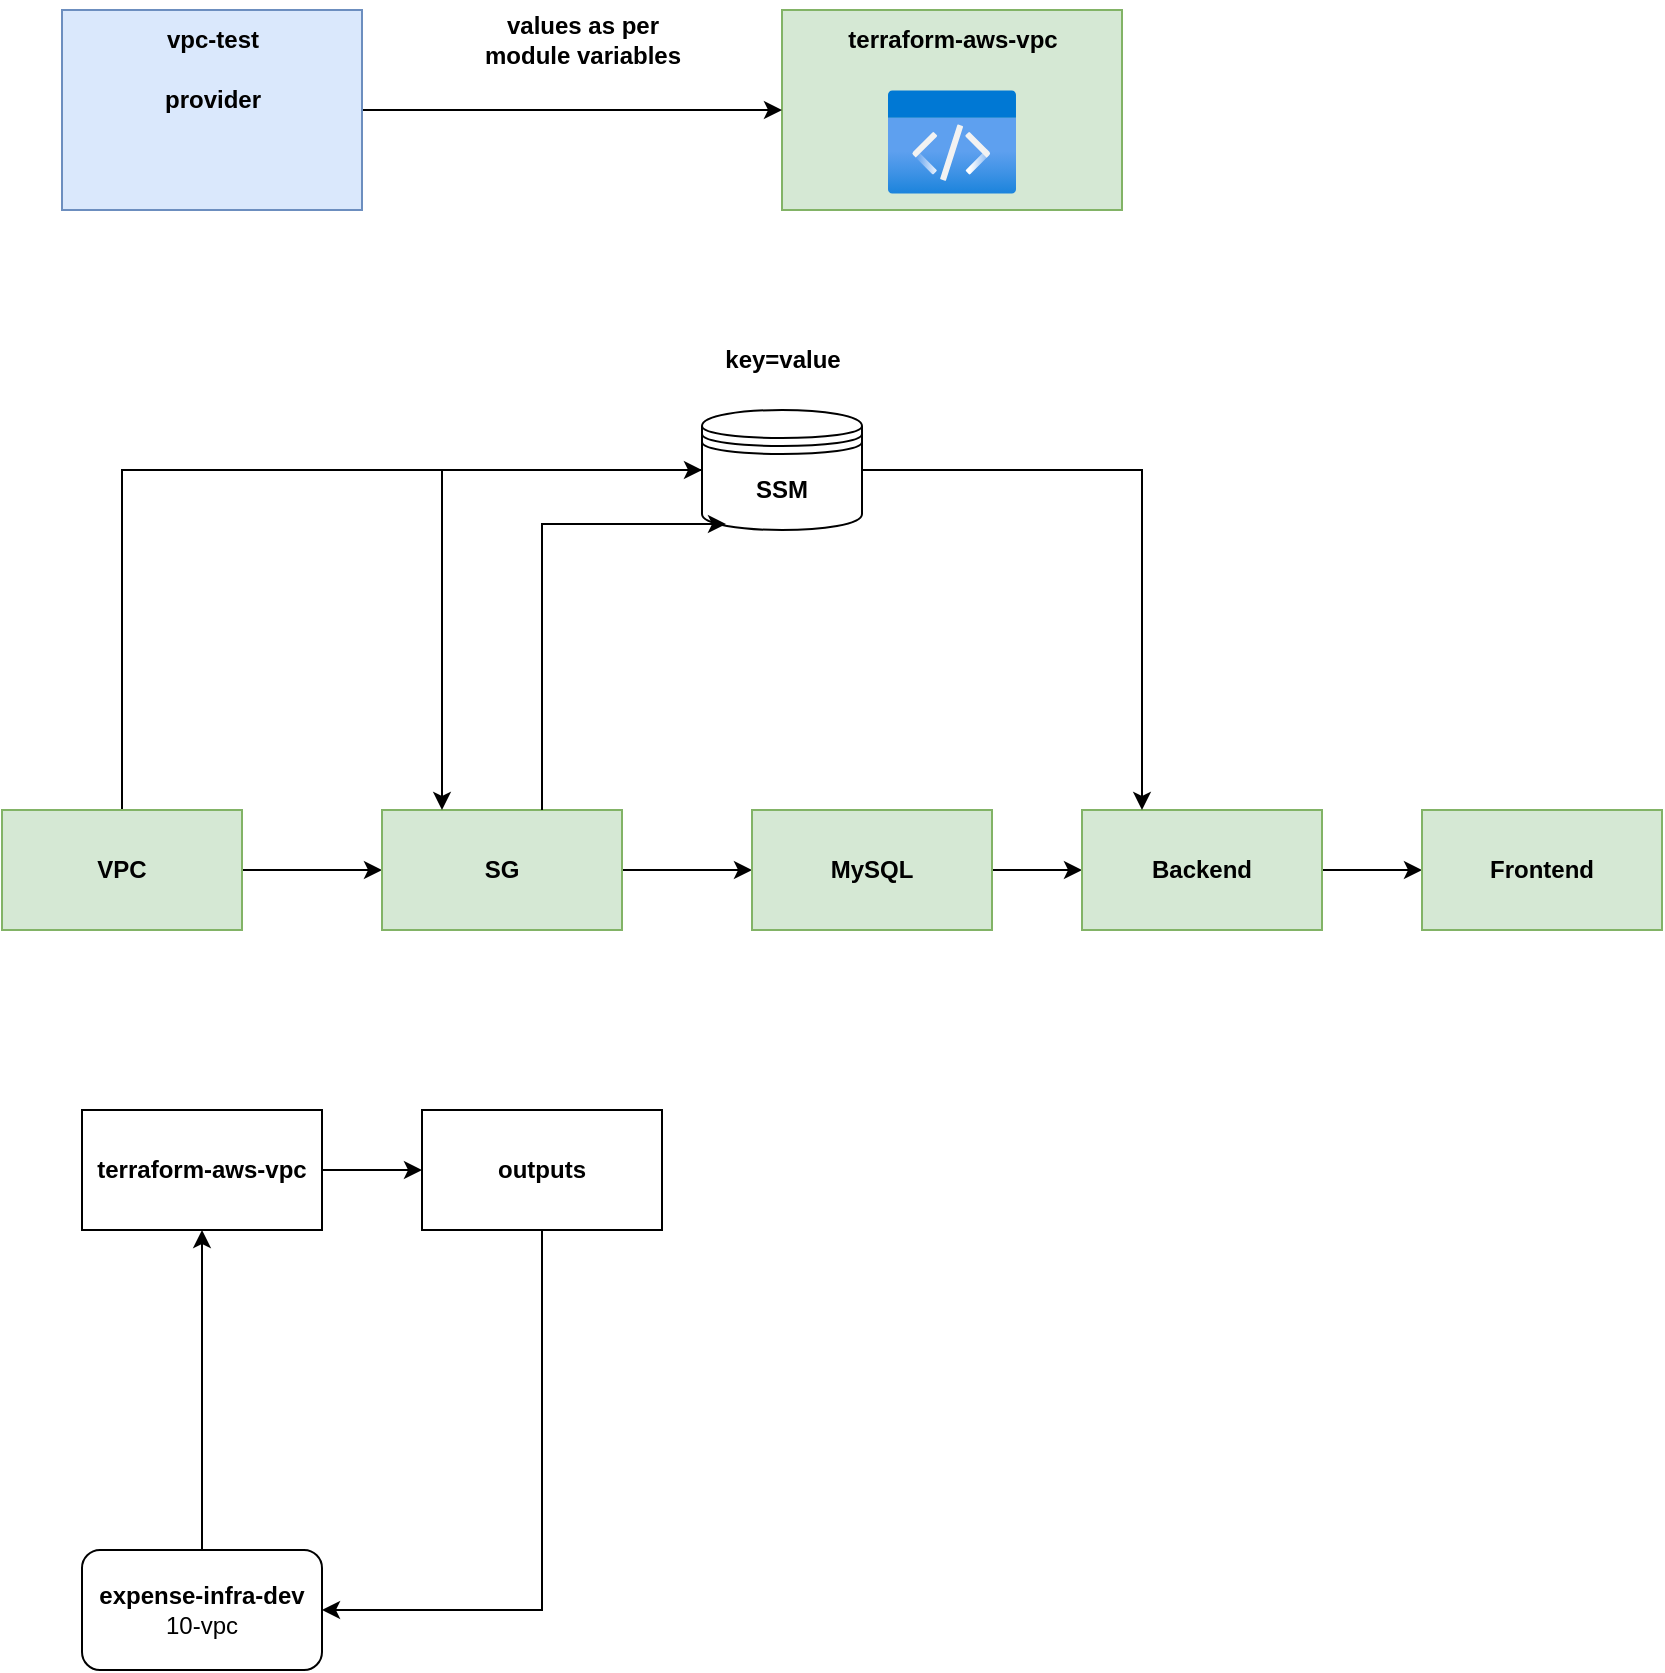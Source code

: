 <mxfile version="24.7.16">
  <diagram name="Page-1" id="vwVvwB6MJw4mS80bpFUi">
    <mxGraphModel dx="1050" dy="583" grid="1" gridSize="10" guides="1" tooltips="1" connect="1" arrows="1" fold="1" page="1" pageScale="1" pageWidth="850" pageHeight="1100" math="0" shadow="0">
      <root>
        <mxCell id="0" />
        <mxCell id="1" parent="0" />
        <mxCell id="cluTuejxcoWKLTqfI6Yy-1" value="" style="rounded=0;whiteSpace=wrap;html=1;fillColor=#d5e8d4;strokeColor=#82b366;" parent="1" vertex="1">
          <mxGeometry x="440" y="120" width="170" height="100" as="geometry" />
        </mxCell>
        <mxCell id="cluTuejxcoWKLTqfI6Yy-2" value="&lt;b&gt;terraform-aws-vpc&lt;/b&gt;" style="text;html=1;align=center;verticalAlign=middle;resizable=0;points=[];autosize=1;strokeColor=none;fillColor=none;" parent="1" vertex="1">
          <mxGeometry x="460" y="120" width="130" height="30" as="geometry" />
        </mxCell>
        <mxCell id="cluTuejxcoWKLTqfI6Yy-3" value="" style="image;aspect=fixed;html=1;points=[];align=center;fontSize=12;image=img/lib/azure2/general/Code.svg;" parent="1" vertex="1">
          <mxGeometry x="493" y="160" width="64" height="52" as="geometry" />
        </mxCell>
        <mxCell id="cluTuejxcoWKLTqfI6Yy-7" style="edgeStyle=orthogonalEdgeStyle;rounded=0;orthogonalLoop=1;jettySize=auto;html=1;entryX=0;entryY=0.5;entryDx=0;entryDy=0;" parent="1" source="cluTuejxcoWKLTqfI6Yy-4" target="cluTuejxcoWKLTqfI6Yy-1" edge="1">
          <mxGeometry relative="1" as="geometry" />
        </mxCell>
        <mxCell id="cluTuejxcoWKLTqfI6Yy-4" value="" style="rounded=0;whiteSpace=wrap;html=1;fillColor=#dae8fc;strokeColor=#6c8ebf;" parent="1" vertex="1">
          <mxGeometry x="80" y="120" width="150" height="100" as="geometry" />
        </mxCell>
        <mxCell id="cluTuejxcoWKLTqfI6Yy-5" value="&lt;b&gt;vpc-test&lt;/b&gt;" style="text;html=1;align=center;verticalAlign=middle;resizable=0;points=[];autosize=1;strokeColor=none;fillColor=none;" parent="1" vertex="1">
          <mxGeometry x="120" y="120" width="70" height="30" as="geometry" />
        </mxCell>
        <mxCell id="cluTuejxcoWKLTqfI6Yy-6" value="&lt;b&gt;provider&lt;/b&gt;" style="text;html=1;align=center;verticalAlign=middle;resizable=0;points=[];autosize=1;strokeColor=none;fillColor=none;" parent="1" vertex="1">
          <mxGeometry x="120" y="150" width="70" height="30" as="geometry" />
        </mxCell>
        <mxCell id="cluTuejxcoWKLTqfI6Yy-8" value="&lt;b&gt;values as per &lt;br&gt;module variables&lt;/b&gt;" style="text;html=1;align=center;verticalAlign=middle;resizable=0;points=[];autosize=1;strokeColor=none;fillColor=none;" parent="1" vertex="1">
          <mxGeometry x="280" y="115" width="120" height="40" as="geometry" />
        </mxCell>
        <mxCell id="nkfSFEd1xAgUXvjtX65e-4" style="edgeStyle=orthogonalEdgeStyle;rounded=0;orthogonalLoop=1;jettySize=auto;html=1;entryX=0;entryY=0.5;entryDx=0;entryDy=0;" edge="1" parent="1" source="nkfSFEd1xAgUXvjtX65e-1" target="nkfSFEd1xAgUXvjtX65e-2">
          <mxGeometry relative="1" as="geometry" />
        </mxCell>
        <mxCell id="nkfSFEd1xAgUXvjtX65e-11" style="edgeStyle=orthogonalEdgeStyle;rounded=0;orthogonalLoop=1;jettySize=auto;html=1;entryX=0;entryY=0.5;entryDx=0;entryDy=0;" edge="1" parent="1" source="nkfSFEd1xAgUXvjtX65e-1" target="nkfSFEd1xAgUXvjtX65e-10">
          <mxGeometry relative="1" as="geometry">
            <Array as="points">
              <mxPoint x="110" y="350" />
            </Array>
          </mxGeometry>
        </mxCell>
        <mxCell id="nkfSFEd1xAgUXvjtX65e-1" value="&lt;b&gt;VPC&lt;/b&gt;" style="rounded=0;whiteSpace=wrap;html=1;fillColor=#d5e8d4;strokeColor=#82b366;" vertex="1" parent="1">
          <mxGeometry x="50" y="520" width="120" height="60" as="geometry" />
        </mxCell>
        <mxCell id="nkfSFEd1xAgUXvjtX65e-5" style="edgeStyle=orthogonalEdgeStyle;rounded=0;orthogonalLoop=1;jettySize=auto;html=1;entryX=0;entryY=0.5;entryDx=0;entryDy=0;" edge="1" parent="1" source="nkfSFEd1xAgUXvjtX65e-2" target="nkfSFEd1xAgUXvjtX65e-3">
          <mxGeometry relative="1" as="geometry" />
        </mxCell>
        <mxCell id="nkfSFEd1xAgUXvjtX65e-2" value="&lt;b&gt;SG&lt;/b&gt;" style="rounded=0;whiteSpace=wrap;html=1;fillColor=#d5e8d4;strokeColor=#82b366;" vertex="1" parent="1">
          <mxGeometry x="240" y="520" width="120" height="60" as="geometry" />
        </mxCell>
        <mxCell id="nkfSFEd1xAgUXvjtX65e-7" style="edgeStyle=orthogonalEdgeStyle;rounded=0;orthogonalLoop=1;jettySize=auto;html=1;entryX=0;entryY=0.5;entryDx=0;entryDy=0;" edge="1" parent="1" source="nkfSFEd1xAgUXvjtX65e-3" target="nkfSFEd1xAgUXvjtX65e-6">
          <mxGeometry relative="1" as="geometry" />
        </mxCell>
        <mxCell id="nkfSFEd1xAgUXvjtX65e-3" value="&lt;b&gt;MySQL&lt;/b&gt;" style="rounded=0;whiteSpace=wrap;html=1;fillColor=#d5e8d4;strokeColor=#82b366;" vertex="1" parent="1">
          <mxGeometry x="425" y="520" width="120" height="60" as="geometry" />
        </mxCell>
        <mxCell id="nkfSFEd1xAgUXvjtX65e-9" style="edgeStyle=orthogonalEdgeStyle;rounded=0;orthogonalLoop=1;jettySize=auto;html=1;entryX=0;entryY=0.5;entryDx=0;entryDy=0;" edge="1" parent="1" source="nkfSFEd1xAgUXvjtX65e-6" target="nkfSFEd1xAgUXvjtX65e-8">
          <mxGeometry relative="1" as="geometry" />
        </mxCell>
        <mxCell id="nkfSFEd1xAgUXvjtX65e-6" value="&lt;b&gt;Backend&lt;/b&gt;" style="rounded=0;whiteSpace=wrap;html=1;fillColor=#d5e8d4;strokeColor=#82b366;" vertex="1" parent="1">
          <mxGeometry x="590" y="520" width="120" height="60" as="geometry" />
        </mxCell>
        <mxCell id="nkfSFEd1xAgUXvjtX65e-8" value="&lt;b&gt;Frontend&lt;/b&gt;" style="rounded=0;whiteSpace=wrap;html=1;fillColor=#d5e8d4;strokeColor=#82b366;" vertex="1" parent="1">
          <mxGeometry x="760" y="520" width="120" height="60" as="geometry" />
        </mxCell>
        <mxCell id="nkfSFEd1xAgUXvjtX65e-13" style="edgeStyle=orthogonalEdgeStyle;rounded=0;orthogonalLoop=1;jettySize=auto;html=1;entryX=0.25;entryY=0;entryDx=0;entryDy=0;" edge="1" parent="1" source="nkfSFEd1xAgUXvjtX65e-10" target="nkfSFEd1xAgUXvjtX65e-2">
          <mxGeometry relative="1" as="geometry" />
        </mxCell>
        <mxCell id="nkfSFEd1xAgUXvjtX65e-15" style="edgeStyle=orthogonalEdgeStyle;rounded=0;orthogonalLoop=1;jettySize=auto;html=1;entryX=0.25;entryY=0;entryDx=0;entryDy=0;" edge="1" parent="1" source="nkfSFEd1xAgUXvjtX65e-10" target="nkfSFEd1xAgUXvjtX65e-6">
          <mxGeometry relative="1" as="geometry" />
        </mxCell>
        <mxCell id="nkfSFEd1xAgUXvjtX65e-10" value="&lt;b&gt;SSM&lt;/b&gt;" style="shape=datastore;whiteSpace=wrap;html=1;" vertex="1" parent="1">
          <mxGeometry x="400" y="320" width="80" height="60" as="geometry" />
        </mxCell>
        <mxCell id="nkfSFEd1xAgUXvjtX65e-14" style="edgeStyle=orthogonalEdgeStyle;rounded=0;orthogonalLoop=1;jettySize=auto;html=1;entryX=0.15;entryY=0.95;entryDx=0;entryDy=0;entryPerimeter=0;" edge="1" parent="1" source="nkfSFEd1xAgUXvjtX65e-2" target="nkfSFEd1xAgUXvjtX65e-10">
          <mxGeometry relative="1" as="geometry">
            <Array as="points">
              <mxPoint x="320" y="377" />
            </Array>
          </mxGeometry>
        </mxCell>
        <mxCell id="nkfSFEd1xAgUXvjtX65e-16" value="&lt;b&gt;key=value&lt;/b&gt;" style="text;html=1;align=center;verticalAlign=middle;resizable=0;points=[];autosize=1;strokeColor=none;fillColor=none;" vertex="1" parent="1">
          <mxGeometry x="400" y="280" width="80" height="30" as="geometry" />
        </mxCell>
        <mxCell id="nkfSFEd1xAgUXvjtX65e-20" style="edgeStyle=orthogonalEdgeStyle;rounded=0;orthogonalLoop=1;jettySize=auto;html=1;" edge="1" parent="1" source="nkfSFEd1xAgUXvjtX65e-17">
          <mxGeometry relative="1" as="geometry">
            <mxPoint x="260" y="700" as="targetPoint" />
          </mxGeometry>
        </mxCell>
        <mxCell id="nkfSFEd1xAgUXvjtX65e-17" value="&lt;b&gt;terraform-aws-vpc&lt;/b&gt;" style="rounded=0;whiteSpace=wrap;html=1;" vertex="1" parent="1">
          <mxGeometry x="90" y="670" width="120" height="60" as="geometry" />
        </mxCell>
        <mxCell id="nkfSFEd1xAgUXvjtX65e-19" style="edgeStyle=orthogonalEdgeStyle;rounded=0;orthogonalLoop=1;jettySize=auto;html=1;entryX=0.5;entryY=1;entryDx=0;entryDy=0;" edge="1" parent="1" source="nkfSFEd1xAgUXvjtX65e-18" target="nkfSFEd1xAgUXvjtX65e-17">
          <mxGeometry relative="1" as="geometry" />
        </mxCell>
        <mxCell id="nkfSFEd1xAgUXvjtX65e-18" value="&lt;b&gt;expense-infra-dev&lt;/b&gt;&lt;div&gt;10-vpc&lt;/div&gt;" style="rounded=1;whiteSpace=wrap;html=1;" vertex="1" parent="1">
          <mxGeometry x="90" y="890" width="120" height="60" as="geometry" />
        </mxCell>
        <mxCell id="nkfSFEd1xAgUXvjtX65e-22" style="edgeStyle=orthogonalEdgeStyle;rounded=0;orthogonalLoop=1;jettySize=auto;html=1;entryX=1;entryY=0.5;entryDx=0;entryDy=0;" edge="1" parent="1" source="nkfSFEd1xAgUXvjtX65e-21" target="nkfSFEd1xAgUXvjtX65e-18">
          <mxGeometry relative="1" as="geometry">
            <Array as="points">
              <mxPoint x="320" y="920" />
            </Array>
          </mxGeometry>
        </mxCell>
        <mxCell id="nkfSFEd1xAgUXvjtX65e-21" value="&lt;b&gt;outputs&lt;/b&gt;" style="rounded=0;whiteSpace=wrap;html=1;" vertex="1" parent="1">
          <mxGeometry x="260" y="670" width="120" height="60" as="geometry" />
        </mxCell>
      </root>
    </mxGraphModel>
  </diagram>
</mxfile>
